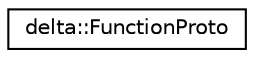 digraph "Graphical Class Hierarchy"
{
  edge [fontname="Helvetica",fontsize="10",labelfontname="Helvetica",labelfontsize="10"];
  node [fontname="Helvetica",fontsize="10",shape=record];
  rankdir="LR";
  Node0 [label="delta::FunctionProto",height=0.2,width=0.4,color="black", fillcolor="white", style="filled",URL="$classdelta_1_1_function_proto.html"];
}
